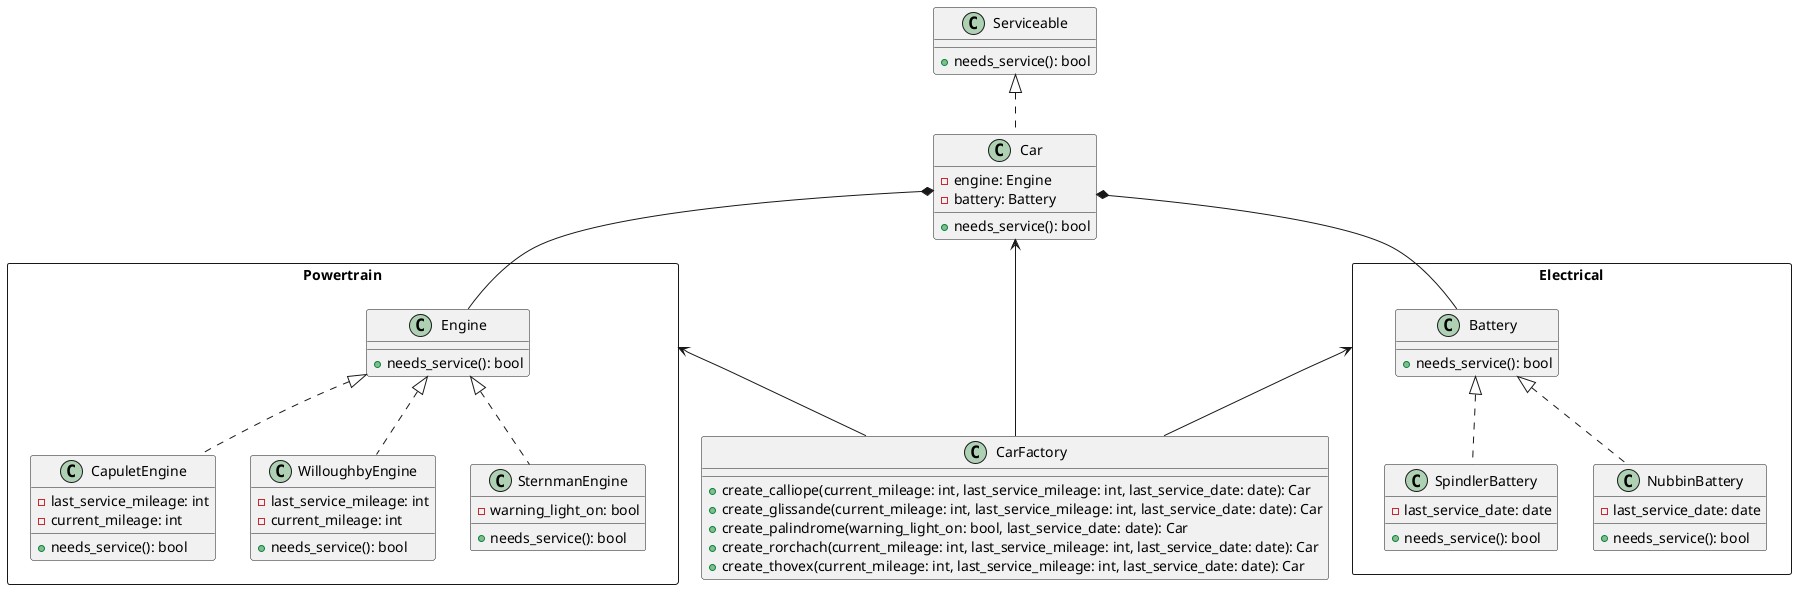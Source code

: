 @startuml

class CarFactory {
    +create_calliope(current_mileage: int, last_service_mileage: int, last_service_date: date): Car
    +create_glissande(current_mileage: int, last_service_mileage: int, last_service_date: date): Car
    +create_palindrome(warning_light_on: bool, last_service_date: date): Car
    +create_rorchach(current_mileage: int, last_service_mileage: int, last_service_date: date): Car
    +create_thovex(current_mileage: int, last_service_mileage: int, last_service_date: date): Car
}

package Powertrain <<Rectangle>> {
    class Engine {
        +needs_service(): bool
    }
    class CapuletEngine {
        -last_service_mileage: int
        -current_mileage: int
        +needs_service(): bool
    }
    class WilloughbyEngine {
        -last_service_mileage: int
        -current_mileage: int
        +needs_service(): bool
    }
    class SternmanEngine {
        -warning_light_on: bool
        +needs_service(): bool
    }

    Engine <|.. CapuletEngine
    Engine <|.. WilloughbyEngine
    Engine <|.. SternmanEngine
}

package Electrical <<Rectangle>> {
    class Battery {
        +needs_service(): bool
    }
    class SpindlerBattery {
        -last_service_date: date
        +needs_service(): bool
    }
    class NubbinBattery {
        -last_service_date: date
        +needs_service(): bool
    }

    Battery <|.. SpindlerBattery
    Battery <|.. NubbinBattery
}

class Car {
    -engine: Engine
    -battery: Battery
    +needs_service(): bool
}

Electrical <-- CarFactory
Powertrain <-- CarFactory
Car <-- CarFactory

Car *-- Engine
Car *-- Battery

class Serviceable {
    +needs_service(): bool
}

Serviceable <|.. Car

@enduml